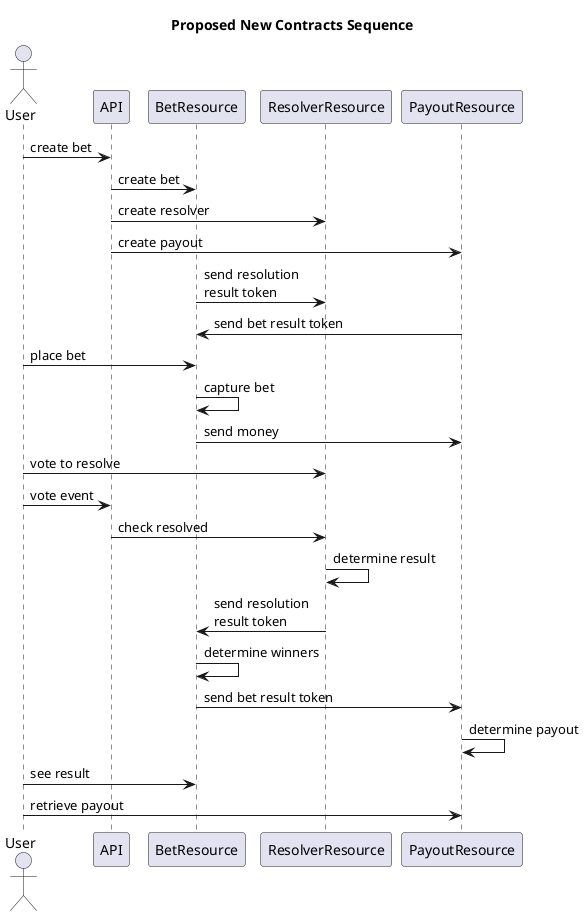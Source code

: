 @startuml newContractSeq

title Proposed New Contracts Sequence

actor User as user
participant API as api
participant BetResource as br
participant ResolverResource as rr
participant PayoutResource as pr

user -> api : create bet
api -> br : create bet
api -> rr : create resolver
api -> pr : create payout
br -> rr : send resolution\nresult token
pr -> br : send bet result token
user -> br : place bet
br -> br : capture bet
br -> pr : send money
user -> rr : vote to resolve
user -> api : vote event
api -> rr : check resolved
rr -> rr : determine result
rr -> br : send resolution\nresult token
br -> br : determine winners
br -> pr : send bet result token
pr -> pr : determine payout
user -> br : see result
user -> pr : retrieve payout

@enduml
